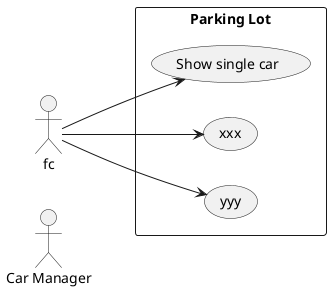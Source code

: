 @startuml
left to right direction
actor "Car Manager" as cm
rectangle "Parking Lot" {
  usecase "Show single car" as UC1
  usecase "xxx" as UC2
  usecase "yyy" as UC3
}
fc --> UC1
fc --> UC2
fc --> UC3
@enduml